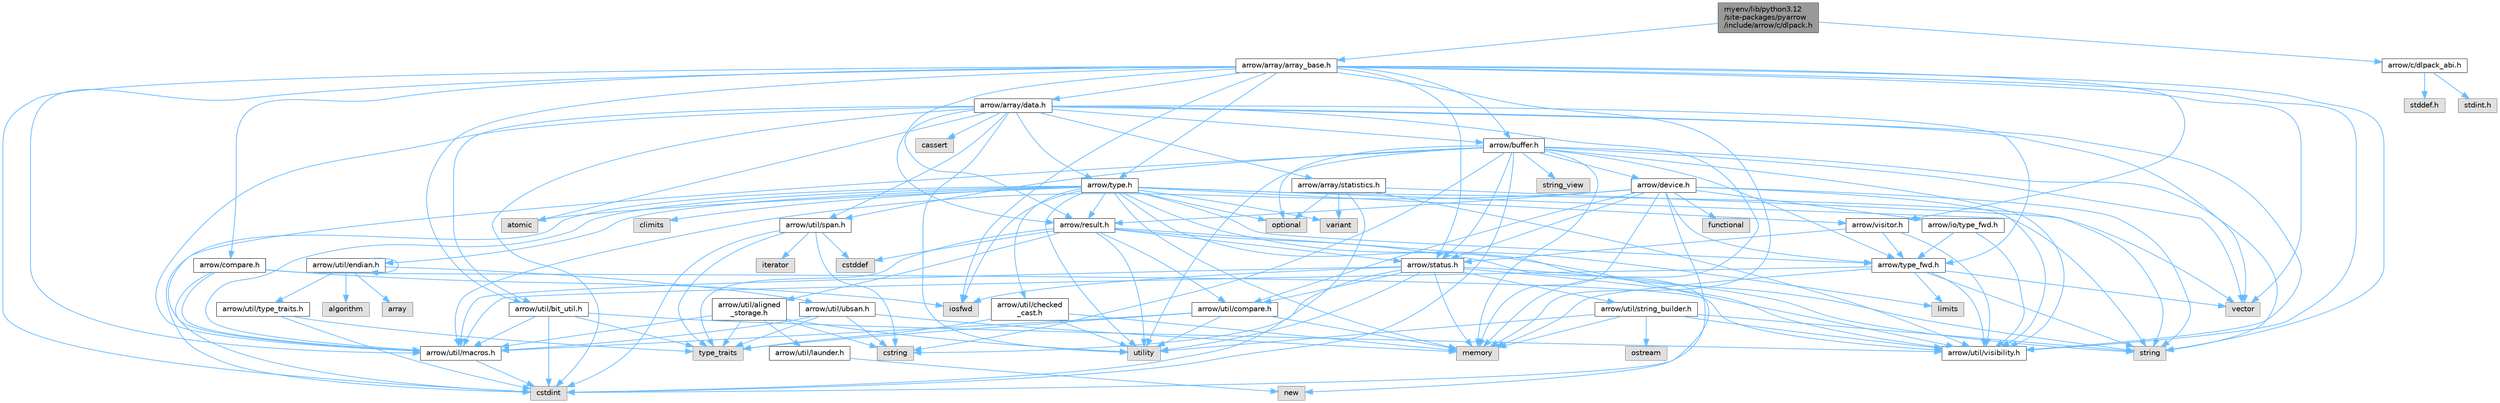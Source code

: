 digraph "myenv/lib/python3.12/site-packages/pyarrow/include/arrow/c/dlpack.h"
{
 // LATEX_PDF_SIZE
  bgcolor="transparent";
  edge [fontname=Helvetica,fontsize=10,labelfontname=Helvetica,labelfontsize=10];
  node [fontname=Helvetica,fontsize=10,shape=box,height=0.2,width=0.4];
  Node1 [id="Node000001",label="myenv/lib/python3.12\l/site-packages/pyarrow\l/include/arrow/c/dlpack.h",height=0.2,width=0.4,color="gray40", fillcolor="grey60", style="filled", fontcolor="black",tooltip="The common header of DLPack."];
  Node1 -> Node2 [id="edge1_Node000001_Node000002",color="steelblue1",style="solid",tooltip=" "];
  Node2 [id="Node000002",label="arrow/array/array_base.h",height=0.2,width=0.4,color="grey40", fillcolor="white", style="filled",URL="$array__base_8h.html",tooltip=" "];
  Node2 -> Node3 [id="edge2_Node000002_Node000003",color="steelblue1",style="solid",tooltip=" "];
  Node3 [id="Node000003",label="cstdint",height=0.2,width=0.4,color="grey60", fillcolor="#E0E0E0", style="filled",tooltip=" "];
  Node2 -> Node4 [id="edge3_Node000002_Node000004",color="steelblue1",style="solid",tooltip=" "];
  Node4 [id="Node000004",label="iosfwd",height=0.2,width=0.4,color="grey60", fillcolor="#E0E0E0", style="filled",tooltip=" "];
  Node2 -> Node5 [id="edge4_Node000002_Node000005",color="steelblue1",style="solid",tooltip=" "];
  Node5 [id="Node000005",label="memory",height=0.2,width=0.4,color="grey60", fillcolor="#E0E0E0", style="filled",tooltip=" "];
  Node2 -> Node6 [id="edge5_Node000002_Node000006",color="steelblue1",style="solid",tooltip=" "];
  Node6 [id="Node000006",label="string",height=0.2,width=0.4,color="grey60", fillcolor="#E0E0E0", style="filled",tooltip=" "];
  Node2 -> Node7 [id="edge6_Node000002_Node000007",color="steelblue1",style="solid",tooltip=" "];
  Node7 [id="Node000007",label="vector",height=0.2,width=0.4,color="grey60", fillcolor="#E0E0E0", style="filled",tooltip=" "];
  Node2 -> Node8 [id="edge7_Node000002_Node000008",color="steelblue1",style="solid",tooltip=" "];
  Node8 [id="Node000008",label="arrow/array/data.h",height=0.2,width=0.4,color="grey40", fillcolor="white", style="filled",URL="$data_8h.html",tooltip=" "];
  Node8 -> Node9 [id="edge8_Node000008_Node000009",color="steelblue1",style="solid",tooltip=" "];
  Node9 [id="Node000009",label="atomic",height=0.2,width=0.4,color="grey60", fillcolor="#E0E0E0", style="filled",tooltip=" "];
  Node8 -> Node10 [id="edge9_Node000008_Node000010",color="steelblue1",style="solid",tooltip=" "];
  Node10 [id="Node000010",label="cassert",height=0.2,width=0.4,color="grey60", fillcolor="#E0E0E0", style="filled",tooltip=" "];
  Node8 -> Node3 [id="edge10_Node000008_Node000003",color="steelblue1",style="solid",tooltip=" "];
  Node8 -> Node5 [id="edge11_Node000008_Node000005",color="steelblue1",style="solid",tooltip=" "];
  Node8 -> Node11 [id="edge12_Node000008_Node000011",color="steelblue1",style="solid",tooltip=" "];
  Node11 [id="Node000011",label="utility",height=0.2,width=0.4,color="grey60", fillcolor="#E0E0E0", style="filled",tooltip=" "];
  Node8 -> Node7 [id="edge13_Node000008_Node000007",color="steelblue1",style="solid",tooltip=" "];
  Node8 -> Node12 [id="edge14_Node000008_Node000012",color="steelblue1",style="solid",tooltip=" "];
  Node12 [id="Node000012",label="arrow/array/statistics.h",height=0.2,width=0.4,color="grey40", fillcolor="white", style="filled",URL="$arrow_2array_2statistics_8h.html",tooltip=" "];
  Node12 -> Node3 [id="edge15_Node000012_Node000003",color="steelblue1",style="solid",tooltip=" "];
  Node12 -> Node13 [id="edge16_Node000012_Node000013",color="steelblue1",style="solid",tooltip=" "];
  Node13 [id="Node000013",label="optional",height=0.2,width=0.4,color="grey60", fillcolor="#E0E0E0", style="filled",tooltip=" "];
  Node12 -> Node6 [id="edge17_Node000012_Node000006",color="steelblue1",style="solid",tooltip=" "];
  Node12 -> Node14 [id="edge18_Node000012_Node000014",color="steelblue1",style="solid",tooltip=" "];
  Node14 [id="Node000014",label="variant",height=0.2,width=0.4,color="grey60", fillcolor="#E0E0E0", style="filled",tooltip=" "];
  Node12 -> Node15 [id="edge19_Node000012_Node000015",color="steelblue1",style="solid",tooltip=" "];
  Node15 [id="Node000015",label="arrow/util/visibility.h",height=0.2,width=0.4,color="grey40", fillcolor="white", style="filled",URL="$include_2arrow_2util_2visibility_8h.html",tooltip=" "];
  Node8 -> Node16 [id="edge20_Node000008_Node000016",color="steelblue1",style="solid",tooltip=" "];
  Node16 [id="Node000016",label="arrow/buffer.h",height=0.2,width=0.4,color="grey40", fillcolor="white", style="filled",URL="$buffer_8h.html",tooltip=" "];
  Node16 -> Node3 [id="edge21_Node000016_Node000003",color="steelblue1",style="solid",tooltip=" "];
  Node16 -> Node17 [id="edge22_Node000016_Node000017",color="steelblue1",style="solid",tooltip=" "];
  Node17 [id="Node000017",label="cstring",height=0.2,width=0.4,color="grey60", fillcolor="#E0E0E0", style="filled",tooltip=" "];
  Node16 -> Node5 [id="edge23_Node000016_Node000005",color="steelblue1",style="solid",tooltip=" "];
  Node16 -> Node13 [id="edge24_Node000016_Node000013",color="steelblue1",style="solid",tooltip=" "];
  Node16 -> Node6 [id="edge25_Node000016_Node000006",color="steelblue1",style="solid",tooltip=" "];
  Node16 -> Node18 [id="edge26_Node000016_Node000018",color="steelblue1",style="solid",tooltip=" "];
  Node18 [id="Node000018",label="string_view",height=0.2,width=0.4,color="grey60", fillcolor="#E0E0E0", style="filled",tooltip=" "];
  Node16 -> Node11 [id="edge27_Node000016_Node000011",color="steelblue1",style="solid",tooltip=" "];
  Node16 -> Node7 [id="edge28_Node000016_Node000007",color="steelblue1",style="solid",tooltip=" "];
  Node16 -> Node19 [id="edge29_Node000016_Node000019",color="steelblue1",style="solid",tooltip=" "];
  Node19 [id="Node000019",label="arrow/device.h",height=0.2,width=0.4,color="grey40", fillcolor="white", style="filled",URL="$device_8h.html",tooltip=" "];
  Node19 -> Node3 [id="edge30_Node000019_Node000003",color="steelblue1",style="solid",tooltip=" "];
  Node19 -> Node20 [id="edge31_Node000019_Node000020",color="steelblue1",style="solid",tooltip=" "];
  Node20 [id="Node000020",label="functional",height=0.2,width=0.4,color="grey60", fillcolor="#E0E0E0", style="filled",tooltip=" "];
  Node19 -> Node5 [id="edge32_Node000019_Node000005",color="steelblue1",style="solid",tooltip=" "];
  Node19 -> Node6 [id="edge33_Node000019_Node000006",color="steelblue1",style="solid",tooltip=" "];
  Node19 -> Node21 [id="edge34_Node000019_Node000021",color="steelblue1",style="solid",tooltip=" "];
  Node21 [id="Node000021",label="arrow/io/type_fwd.h",height=0.2,width=0.4,color="grey40", fillcolor="white", style="filled",URL="$arrow_2io_2type__fwd_8h.html",tooltip=" "];
  Node21 -> Node22 [id="edge35_Node000021_Node000022",color="steelblue1",style="solid",tooltip=" "];
  Node22 [id="Node000022",label="arrow/type_fwd.h",height=0.2,width=0.4,color="grey40", fillcolor="white", style="filled",URL="$arrow_2type__fwd_8h.html",tooltip=" "];
  Node22 -> Node23 [id="edge36_Node000022_Node000023",color="steelblue1",style="solid",tooltip=" "];
  Node23 [id="Node000023",label="limits",height=0.2,width=0.4,color="grey60", fillcolor="#E0E0E0", style="filled",tooltip=" "];
  Node22 -> Node5 [id="edge37_Node000022_Node000005",color="steelblue1",style="solid",tooltip=" "];
  Node22 -> Node6 [id="edge38_Node000022_Node000006",color="steelblue1",style="solid",tooltip=" "];
  Node22 -> Node7 [id="edge39_Node000022_Node000007",color="steelblue1",style="solid",tooltip=" "];
  Node22 -> Node24 [id="edge40_Node000022_Node000024",color="steelblue1",style="solid",tooltip=" "];
  Node24 [id="Node000024",label="arrow/util/macros.h",height=0.2,width=0.4,color="grey40", fillcolor="white", style="filled",URL="$macros_8h.html",tooltip=" "];
  Node24 -> Node3 [id="edge41_Node000024_Node000003",color="steelblue1",style="solid",tooltip=" "];
  Node22 -> Node15 [id="edge42_Node000022_Node000015",color="steelblue1",style="solid",tooltip=" "];
  Node21 -> Node15 [id="edge43_Node000021_Node000015",color="steelblue1",style="solid",tooltip=" "];
  Node19 -> Node25 [id="edge44_Node000019_Node000025",color="steelblue1",style="solid",tooltip=" "];
  Node25 [id="Node000025",label="arrow/result.h",height=0.2,width=0.4,color="grey40", fillcolor="white", style="filled",URL="$result_8h.html",tooltip=" "];
  Node25 -> Node26 [id="edge45_Node000025_Node000026",color="steelblue1",style="solid",tooltip=" "];
  Node26 [id="Node000026",label="cstddef",height=0.2,width=0.4,color="grey60", fillcolor="#E0E0E0", style="filled",tooltip=" "];
  Node25 -> Node27 [id="edge46_Node000025_Node000027",color="steelblue1",style="solid",tooltip=" "];
  Node27 [id="Node000027",label="new",height=0.2,width=0.4,color="grey60", fillcolor="#E0E0E0", style="filled",tooltip=" "];
  Node25 -> Node6 [id="edge47_Node000025_Node000006",color="steelblue1",style="solid",tooltip=" "];
  Node25 -> Node28 [id="edge48_Node000025_Node000028",color="steelblue1",style="solid",tooltip=" "];
  Node28 [id="Node000028",label="type_traits",height=0.2,width=0.4,color="grey60", fillcolor="#E0E0E0", style="filled",tooltip=" "];
  Node25 -> Node11 [id="edge49_Node000025_Node000011",color="steelblue1",style="solid",tooltip=" "];
  Node25 -> Node29 [id="edge50_Node000025_Node000029",color="steelblue1",style="solid",tooltip=" "];
  Node29 [id="Node000029",label="arrow/status.h",height=0.2,width=0.4,color="grey40", fillcolor="white", style="filled",URL="$status_8h.html",tooltip=" "];
  Node29 -> Node17 [id="edge51_Node000029_Node000017",color="steelblue1",style="solid",tooltip=" "];
  Node29 -> Node4 [id="edge52_Node000029_Node000004",color="steelblue1",style="solid",tooltip=" "];
  Node29 -> Node5 [id="edge53_Node000029_Node000005",color="steelblue1",style="solid",tooltip=" "];
  Node29 -> Node6 [id="edge54_Node000029_Node000006",color="steelblue1",style="solid",tooltip=" "];
  Node29 -> Node11 [id="edge55_Node000029_Node000011",color="steelblue1",style="solid",tooltip=" "];
  Node29 -> Node30 [id="edge56_Node000029_Node000030",color="steelblue1",style="solid",tooltip=" "];
  Node30 [id="Node000030",label="arrow/util/compare.h",height=0.2,width=0.4,color="grey40", fillcolor="white", style="filled",URL="$util_2compare_8h.html",tooltip=" "];
  Node30 -> Node5 [id="edge57_Node000030_Node000005",color="steelblue1",style="solid",tooltip=" "];
  Node30 -> Node28 [id="edge58_Node000030_Node000028",color="steelblue1",style="solid",tooltip=" "];
  Node30 -> Node11 [id="edge59_Node000030_Node000011",color="steelblue1",style="solid",tooltip=" "];
  Node30 -> Node24 [id="edge60_Node000030_Node000024",color="steelblue1",style="solid",tooltip=" "];
  Node29 -> Node24 [id="edge61_Node000029_Node000024",color="steelblue1",style="solid",tooltip=" "];
  Node29 -> Node31 [id="edge62_Node000029_Node000031",color="steelblue1",style="solid",tooltip=" "];
  Node31 [id="Node000031",label="arrow/util/string_builder.h",height=0.2,width=0.4,color="grey40", fillcolor="white", style="filled",URL="$string__builder_8h.html",tooltip=" "];
  Node31 -> Node5 [id="edge63_Node000031_Node000005",color="steelblue1",style="solid",tooltip=" "];
  Node31 -> Node32 [id="edge64_Node000031_Node000032",color="steelblue1",style="solid",tooltip=" "];
  Node32 [id="Node000032",label="ostream",height=0.2,width=0.4,color="grey60", fillcolor="#E0E0E0", style="filled",tooltip=" "];
  Node31 -> Node6 [id="edge65_Node000031_Node000006",color="steelblue1",style="solid",tooltip=" "];
  Node31 -> Node11 [id="edge66_Node000031_Node000011",color="steelblue1",style="solid",tooltip=" "];
  Node31 -> Node15 [id="edge67_Node000031_Node000015",color="steelblue1",style="solid",tooltip=" "];
  Node29 -> Node15 [id="edge68_Node000029_Node000015",color="steelblue1",style="solid",tooltip=" "];
  Node25 -> Node33 [id="edge69_Node000025_Node000033",color="steelblue1",style="solid",tooltip=" "];
  Node33 [id="Node000033",label="arrow/util/aligned\l_storage.h",height=0.2,width=0.4,color="grey40", fillcolor="white", style="filled",URL="$aligned__storage_8h.html",tooltip=" "];
  Node33 -> Node17 [id="edge70_Node000033_Node000017",color="steelblue1",style="solid",tooltip=" "];
  Node33 -> Node28 [id="edge71_Node000033_Node000028",color="steelblue1",style="solid",tooltip=" "];
  Node33 -> Node11 [id="edge72_Node000033_Node000011",color="steelblue1",style="solid",tooltip=" "];
  Node33 -> Node34 [id="edge73_Node000033_Node000034",color="steelblue1",style="solid",tooltip=" "];
  Node34 [id="Node000034",label="arrow/util/launder.h",height=0.2,width=0.4,color="grey40", fillcolor="white", style="filled",URL="$launder_8h.html",tooltip=" "];
  Node34 -> Node27 [id="edge74_Node000034_Node000027",color="steelblue1",style="solid",tooltip=" "];
  Node33 -> Node24 [id="edge75_Node000033_Node000024",color="steelblue1",style="solid",tooltip=" "];
  Node25 -> Node30 [id="edge76_Node000025_Node000030",color="steelblue1",style="solid",tooltip=" "];
  Node19 -> Node29 [id="edge77_Node000019_Node000029",color="steelblue1",style="solid",tooltip=" "];
  Node19 -> Node22 [id="edge78_Node000019_Node000022",color="steelblue1",style="solid",tooltip=" "];
  Node19 -> Node30 [id="edge79_Node000019_Node000030",color="steelblue1",style="solid",tooltip=" "];
  Node19 -> Node24 [id="edge80_Node000019_Node000024",color="steelblue1",style="solid",tooltip=" "];
  Node19 -> Node15 [id="edge81_Node000019_Node000015",color="steelblue1",style="solid",tooltip=" "];
  Node16 -> Node29 [id="edge82_Node000016_Node000029",color="steelblue1",style="solid",tooltip=" "];
  Node16 -> Node22 [id="edge83_Node000016_Node000022",color="steelblue1",style="solid",tooltip=" "];
  Node16 -> Node24 [id="edge84_Node000016_Node000024",color="steelblue1",style="solid",tooltip=" "];
  Node16 -> Node35 [id="edge85_Node000016_Node000035",color="steelblue1",style="solid",tooltip=" "];
  Node35 [id="Node000035",label="arrow/util/span.h",height=0.2,width=0.4,color="grey40", fillcolor="white", style="filled",URL="$span_8h.html",tooltip=" "];
  Node35 -> Node26 [id="edge86_Node000035_Node000026",color="steelblue1",style="solid",tooltip=" "];
  Node35 -> Node3 [id="edge87_Node000035_Node000003",color="steelblue1",style="solid",tooltip=" "];
  Node35 -> Node17 [id="edge88_Node000035_Node000017",color="steelblue1",style="solid",tooltip=" "];
  Node35 -> Node36 [id="edge89_Node000035_Node000036",color="steelblue1",style="solid",tooltip=" "];
  Node36 [id="Node000036",label="iterator",height=0.2,width=0.4,color="grey60", fillcolor="#E0E0E0", style="filled",tooltip=" "];
  Node35 -> Node28 [id="edge90_Node000035_Node000028",color="steelblue1",style="solid",tooltip=" "];
  Node16 -> Node15 [id="edge91_Node000016_Node000015",color="steelblue1",style="solid",tooltip=" "];
  Node8 -> Node25 [id="edge92_Node000008_Node000025",color="steelblue1",style="solid",tooltip=" "];
  Node8 -> Node37 [id="edge93_Node000008_Node000037",color="steelblue1",style="solid",tooltip=" "];
  Node37 [id="Node000037",label="arrow/type.h",height=0.2,width=0.4,color="grey40", fillcolor="white", style="filled",URL="$type_8h.html",tooltip=" "];
  Node37 -> Node9 [id="edge94_Node000037_Node000009",color="steelblue1",style="solid",tooltip=" "];
  Node37 -> Node38 [id="edge95_Node000037_Node000038",color="steelblue1",style="solid",tooltip=" "];
  Node38 [id="Node000038",label="climits",height=0.2,width=0.4,color="grey60", fillcolor="#E0E0E0", style="filled",tooltip=" "];
  Node37 -> Node3 [id="edge96_Node000037_Node000003",color="steelblue1",style="solid",tooltip=" "];
  Node37 -> Node4 [id="edge97_Node000037_Node000004",color="steelblue1",style="solid",tooltip=" "];
  Node37 -> Node23 [id="edge98_Node000037_Node000023",color="steelblue1",style="solid",tooltip=" "];
  Node37 -> Node5 [id="edge99_Node000037_Node000005",color="steelblue1",style="solid",tooltip=" "];
  Node37 -> Node13 [id="edge100_Node000037_Node000013",color="steelblue1",style="solid",tooltip=" "];
  Node37 -> Node6 [id="edge101_Node000037_Node000006",color="steelblue1",style="solid",tooltip=" "];
  Node37 -> Node11 [id="edge102_Node000037_Node000011",color="steelblue1",style="solid",tooltip=" "];
  Node37 -> Node14 [id="edge103_Node000037_Node000014",color="steelblue1",style="solid",tooltip=" "];
  Node37 -> Node7 [id="edge104_Node000037_Node000007",color="steelblue1",style="solid",tooltip=" "];
  Node37 -> Node25 [id="edge105_Node000037_Node000025",color="steelblue1",style="solid",tooltip=" "];
  Node37 -> Node22 [id="edge106_Node000037_Node000022",color="steelblue1",style="solid",tooltip=" "];
  Node37 -> Node39 [id="edge107_Node000037_Node000039",color="steelblue1",style="solid",tooltip=" "];
  Node39 [id="Node000039",label="arrow/util/checked\l_cast.h",height=0.2,width=0.4,color="grey40", fillcolor="white", style="filled",URL="$checked__cast_8h.html",tooltip=" "];
  Node39 -> Node5 [id="edge108_Node000039_Node000005",color="steelblue1",style="solid",tooltip=" "];
  Node39 -> Node28 [id="edge109_Node000039_Node000028",color="steelblue1",style="solid",tooltip=" "];
  Node39 -> Node11 [id="edge110_Node000039_Node000011",color="steelblue1",style="solid",tooltip=" "];
  Node37 -> Node40 [id="edge111_Node000037_Node000040",color="steelblue1",style="solid",tooltip=" "];
  Node40 [id="Node000040",label="arrow/util/endian.h",height=0.2,width=0.4,color="grey40", fillcolor="white", style="filled",URL="$endian_8h.html",tooltip=" "];
  Node40 -> Node40 [id="edge112_Node000040_Node000040",color="steelblue1",style="solid",tooltip=" "];
  Node40 -> Node41 [id="edge113_Node000040_Node000041",color="steelblue1",style="solid",tooltip=" "];
  Node41 [id="Node000041",label="algorithm",height=0.2,width=0.4,color="grey60", fillcolor="#E0E0E0", style="filled",tooltip=" "];
  Node40 -> Node42 [id="edge114_Node000040_Node000042",color="steelblue1",style="solid",tooltip=" "];
  Node42 [id="Node000042",label="array",height=0.2,width=0.4,color="grey60", fillcolor="#E0E0E0", style="filled",tooltip=" "];
  Node40 -> Node43 [id="edge115_Node000040_Node000043",color="steelblue1",style="solid",tooltip=" "];
  Node43 [id="Node000043",label="arrow/util/type_traits.h",height=0.2,width=0.4,color="grey40", fillcolor="white", style="filled",URL="$include_2arrow_2util_2type__traits_8h.html",tooltip=" "];
  Node43 -> Node3 [id="edge116_Node000043_Node000003",color="steelblue1",style="solid",tooltip=" "];
  Node43 -> Node28 [id="edge117_Node000043_Node000028",color="steelblue1",style="solid",tooltip=" "];
  Node40 -> Node44 [id="edge118_Node000040_Node000044",color="steelblue1",style="solid",tooltip=" "];
  Node44 [id="Node000044",label="arrow/util/ubsan.h",height=0.2,width=0.4,color="grey40", fillcolor="white", style="filled",URL="$ubsan_8h.html",tooltip=" "];
  Node44 -> Node17 [id="edge119_Node000044_Node000017",color="steelblue1",style="solid",tooltip=" "];
  Node44 -> Node5 [id="edge120_Node000044_Node000005",color="steelblue1",style="solid",tooltip=" "];
  Node44 -> Node28 [id="edge121_Node000044_Node000028",color="steelblue1",style="solid",tooltip=" "];
  Node44 -> Node24 [id="edge122_Node000044_Node000024",color="steelblue1",style="solid",tooltip=" "];
  Node37 -> Node24 [id="edge123_Node000037_Node000024",color="steelblue1",style="solid",tooltip=" "];
  Node37 -> Node15 [id="edge124_Node000037_Node000015",color="steelblue1",style="solid",tooltip=" "];
  Node37 -> Node45 [id="edge125_Node000037_Node000045",color="steelblue1",style="solid",tooltip=" "];
  Node45 [id="Node000045",label="arrow/visitor.h",height=0.2,width=0.4,color="grey40", fillcolor="white", style="filled",URL="$visitor_8h.html",tooltip=" "];
  Node45 -> Node29 [id="edge126_Node000045_Node000029",color="steelblue1",style="solid",tooltip=" "];
  Node45 -> Node22 [id="edge127_Node000045_Node000022",color="steelblue1",style="solid",tooltip=" "];
  Node45 -> Node15 [id="edge128_Node000045_Node000015",color="steelblue1",style="solid",tooltip=" "];
  Node8 -> Node22 [id="edge129_Node000008_Node000022",color="steelblue1",style="solid",tooltip=" "];
  Node8 -> Node46 [id="edge130_Node000008_Node000046",color="steelblue1",style="solid",tooltip=" "];
  Node46 [id="Node000046",label="arrow/util/bit_util.h",height=0.2,width=0.4,color="grey40", fillcolor="white", style="filled",URL="$bit__util_8h.html",tooltip=" "];
  Node46 -> Node3 [id="edge131_Node000046_Node000003",color="steelblue1",style="solid",tooltip=" "];
  Node46 -> Node28 [id="edge132_Node000046_Node000028",color="steelblue1",style="solid",tooltip=" "];
  Node46 -> Node24 [id="edge133_Node000046_Node000024",color="steelblue1",style="solid",tooltip=" "];
  Node46 -> Node15 [id="edge134_Node000046_Node000015",color="steelblue1",style="solid",tooltip=" "];
  Node8 -> Node24 [id="edge135_Node000008_Node000024",color="steelblue1",style="solid",tooltip=" "];
  Node8 -> Node35 [id="edge136_Node000008_Node000035",color="steelblue1",style="solid",tooltip=" "];
  Node8 -> Node15 [id="edge137_Node000008_Node000015",color="steelblue1",style="solid",tooltip=" "];
  Node2 -> Node16 [id="edge138_Node000002_Node000016",color="steelblue1",style="solid",tooltip=" "];
  Node2 -> Node47 [id="edge139_Node000002_Node000047",color="steelblue1",style="solid",tooltip=" "];
  Node47 [id="Node000047",label="arrow/compare.h",height=0.2,width=0.4,color="grey40", fillcolor="white", style="filled",URL="$compare_8h.html",tooltip=" "];
  Node47 -> Node3 [id="edge140_Node000047_Node000003",color="steelblue1",style="solid",tooltip=" "];
  Node47 -> Node4 [id="edge141_Node000047_Node000004",color="steelblue1",style="solid",tooltip=" "];
  Node47 -> Node24 [id="edge142_Node000047_Node000024",color="steelblue1",style="solid",tooltip=" "];
  Node47 -> Node15 [id="edge143_Node000047_Node000015",color="steelblue1",style="solid",tooltip=" "];
  Node2 -> Node25 [id="edge144_Node000002_Node000025",color="steelblue1",style="solid",tooltip=" "];
  Node2 -> Node29 [id="edge145_Node000002_Node000029",color="steelblue1",style="solid",tooltip=" "];
  Node2 -> Node37 [id="edge146_Node000002_Node000037",color="steelblue1",style="solid",tooltip=" "];
  Node2 -> Node46 [id="edge147_Node000002_Node000046",color="steelblue1",style="solid",tooltip=" "];
  Node2 -> Node24 [id="edge148_Node000002_Node000024",color="steelblue1",style="solid",tooltip=" "];
  Node2 -> Node15 [id="edge149_Node000002_Node000015",color="steelblue1",style="solid",tooltip=" "];
  Node2 -> Node45 [id="edge150_Node000002_Node000045",color="steelblue1",style="solid",tooltip=" "];
  Node1 -> Node48 [id="edge151_Node000001_Node000048",color="steelblue1",style="solid",tooltip=" "];
  Node48 [id="Node000048",label="arrow/c/dlpack_abi.h",height=0.2,width=0.4,color="grey40", fillcolor="white", style="filled",URL="$dlpack__abi_8h.html",tooltip=" "];
  Node48 -> Node49 [id="edge152_Node000048_Node000049",color="steelblue1",style="solid",tooltip=" "];
  Node49 [id="Node000049",label="stddef.h",height=0.2,width=0.4,color="grey60", fillcolor="#E0E0E0", style="filled",tooltip=" "];
  Node48 -> Node50 [id="edge153_Node000048_Node000050",color="steelblue1",style="solid",tooltip=" "];
  Node50 [id="Node000050",label="stdint.h",height=0.2,width=0.4,color="grey60", fillcolor="#E0E0E0", style="filled",tooltip=" "];
}
